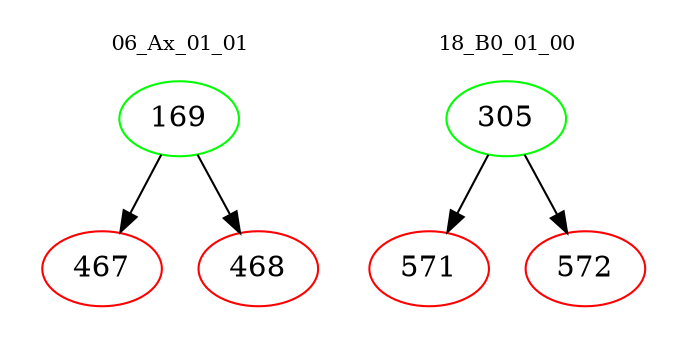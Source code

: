 digraph{
subgraph cluster_0 {
color = white
label = "06_Ax_01_01";
fontsize=10;
T0_169 [label="169", color="green"]
T0_169 -> T0_467 [color="black"]
T0_467 [label="467", color="red"]
T0_169 -> T0_468 [color="black"]
T0_468 [label="468", color="red"]
}
subgraph cluster_1 {
color = white
label = "18_B0_01_00";
fontsize=10;
T1_305 [label="305", color="green"]
T1_305 -> T1_571 [color="black"]
T1_571 [label="571", color="red"]
T1_305 -> T1_572 [color="black"]
T1_572 [label="572", color="red"]
}
}

